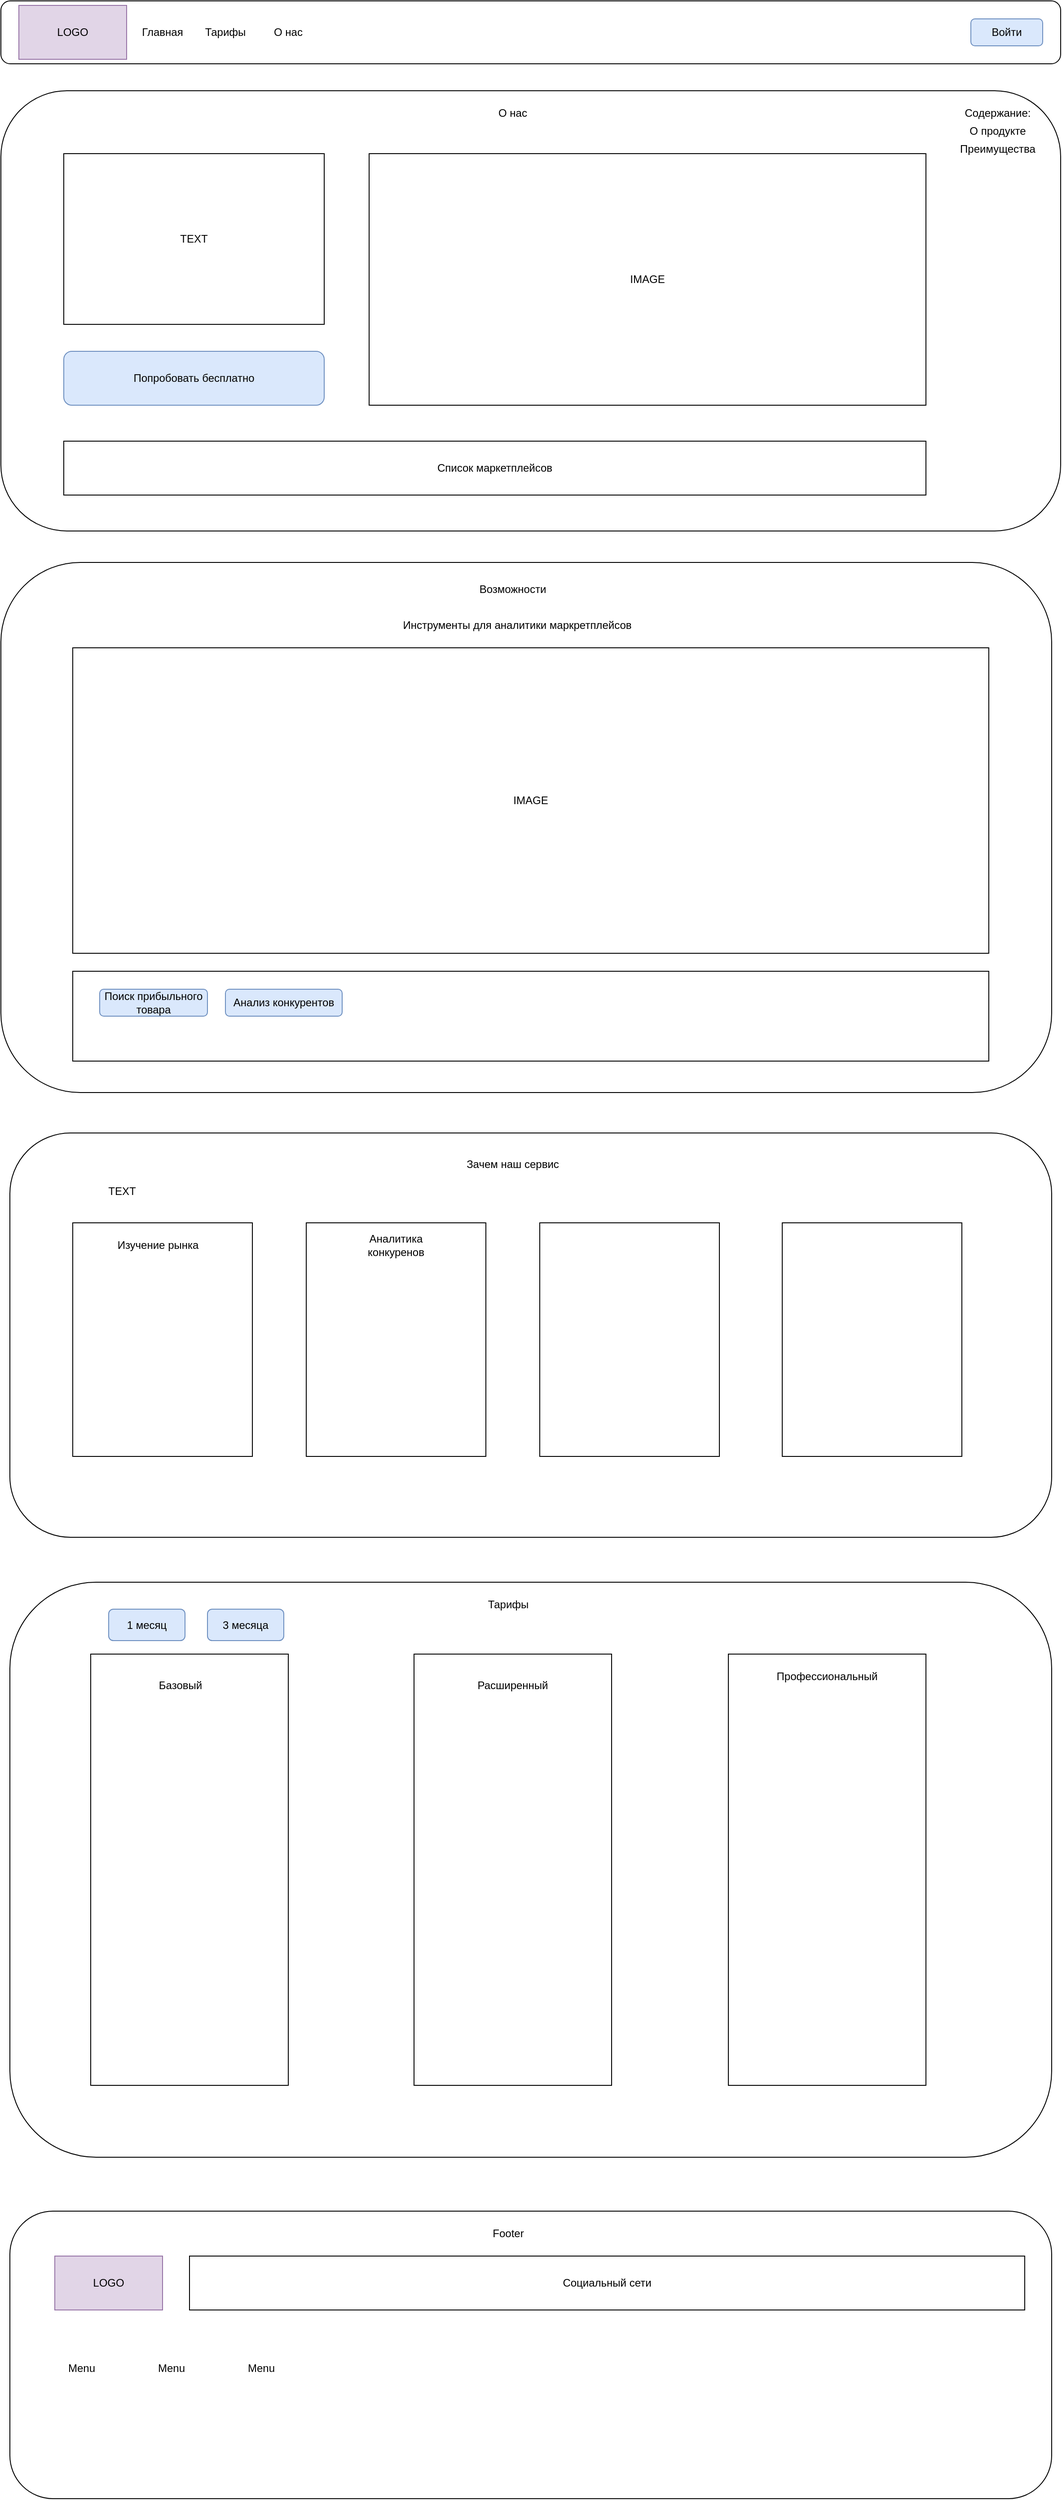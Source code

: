 <mxfile version="20.8.10" type="github">
  <diagram name="Page-1" id="c9db0220-8083-56f3-ca83-edcdcd058819">
    <mxGraphModel dx="1656" dy="971" grid="1" gridSize="10" guides="1" tooltips="1" connect="1" arrows="1" fold="1" page="1" pageScale="1.5" pageWidth="826" pageHeight="1169" background="none" math="0" shadow="0">
      <root>
        <mxCell id="0" style=";html=1;" />
        <mxCell id="1" style=";html=1;" parent="0" />
        <mxCell id="fKOs3yC2SFP3aYwA85Mx-1" value="" style="rounded=1;whiteSpace=wrap;html=1;" parent="1" vertex="1">
          <mxGeometry x="30" y="20" width="1180" height="70" as="geometry" />
        </mxCell>
        <mxCell id="fKOs3yC2SFP3aYwA85Mx-2" value="LOGO" style="rounded=0;whiteSpace=wrap;html=1;fillColor=#e1d5e7;strokeColor=#9673a6;shadow=0;gradientColor=none;" parent="1" vertex="1">
          <mxGeometry x="50" y="25" width="120" height="60" as="geometry" />
        </mxCell>
        <mxCell id="fKOs3yC2SFP3aYwA85Mx-3" value="Главная" style="text;html=1;strokeColor=none;fillColor=none;align=center;verticalAlign=middle;whiteSpace=wrap;rounded=0;shadow=0;" parent="1" vertex="1">
          <mxGeometry x="180" y="40" width="60" height="30" as="geometry" />
        </mxCell>
        <mxCell id="fKOs3yC2SFP3aYwA85Mx-4" value="Тарифы" style="text;html=1;strokeColor=none;fillColor=none;align=center;verticalAlign=middle;whiteSpace=wrap;rounded=0;shadow=0;" parent="1" vertex="1">
          <mxGeometry x="250" y="40" width="60" height="30" as="geometry" />
        </mxCell>
        <mxCell id="fKOs3yC2SFP3aYwA85Mx-5" value="О нас" style="text;html=1;strokeColor=none;fillColor=none;align=center;verticalAlign=middle;whiteSpace=wrap;rounded=0;shadow=0;" parent="1" vertex="1">
          <mxGeometry x="320" y="40" width="60" height="30" as="geometry" />
        </mxCell>
        <mxCell id="fKOs3yC2SFP3aYwA85Mx-7" value="Войти" style="rounded=1;whiteSpace=wrap;html=1;shadow=0;fillColor=#dae8fc;strokeColor=#6c8ebf;" parent="1" vertex="1">
          <mxGeometry x="1110" y="40" width="80" height="30" as="geometry" />
        </mxCell>
        <mxCell id="MvhA6kHYBOL05yr8-ego-1" value="" style="rounded=1;whiteSpace=wrap;html=1;" vertex="1" parent="1">
          <mxGeometry x="30" y="120" width="1180" height="490" as="geometry" />
        </mxCell>
        <mxCell id="MvhA6kHYBOL05yr8-ego-2" value="О нас" style="text;html=1;strokeColor=none;fillColor=none;align=center;verticalAlign=middle;whiteSpace=wrap;rounded=0;" vertex="1" parent="1">
          <mxGeometry x="570" y="130" width="60" height="30" as="geometry" />
        </mxCell>
        <mxCell id="MvhA6kHYBOL05yr8-ego-3" value="Содержание:" style="text;html=1;strokeColor=none;fillColor=none;align=center;verticalAlign=middle;whiteSpace=wrap;rounded=0;" vertex="1" parent="1">
          <mxGeometry x="1090" y="130" width="100" height="30" as="geometry" />
        </mxCell>
        <mxCell id="MvhA6kHYBOL05yr8-ego-4" value="О продукте" style="text;html=1;strokeColor=none;fillColor=none;align=center;verticalAlign=middle;whiteSpace=wrap;rounded=0;" vertex="1" parent="1">
          <mxGeometry x="1090" y="150" width="100" height="30" as="geometry" />
        </mxCell>
        <mxCell id="MvhA6kHYBOL05yr8-ego-5" value="Преимущества" style="text;html=1;strokeColor=none;fillColor=none;align=center;verticalAlign=middle;whiteSpace=wrap;rounded=0;" vertex="1" parent="1">
          <mxGeometry x="1090" y="170" width="100" height="30" as="geometry" />
        </mxCell>
        <mxCell id="MvhA6kHYBOL05yr8-ego-6" value="Попробовать бесплатно" style="rounded=1;whiteSpace=wrap;html=1;shadow=0;fillColor=#dae8fc;strokeColor=#6c8ebf;" vertex="1" parent="1">
          <mxGeometry x="100" y="410" width="290" height="60" as="geometry" />
        </mxCell>
        <mxCell id="MvhA6kHYBOL05yr8-ego-7" value="TEXT" style="rounded=0;whiteSpace=wrap;html=1;" vertex="1" parent="1">
          <mxGeometry x="100" y="190" width="290" height="190" as="geometry" />
        </mxCell>
        <mxCell id="MvhA6kHYBOL05yr8-ego-8" value="IMAGE" style="rounded=0;whiteSpace=wrap;html=1;" vertex="1" parent="1">
          <mxGeometry x="440" y="190" width="620" height="280" as="geometry" />
        </mxCell>
        <mxCell id="MvhA6kHYBOL05yr8-ego-9" value="Список маркетплейсов" style="rounded=0;whiteSpace=wrap;html=1;" vertex="1" parent="1">
          <mxGeometry x="100" y="510" width="960" height="60" as="geometry" />
        </mxCell>
        <mxCell id="MvhA6kHYBOL05yr8-ego-10" value="" style="rounded=1;whiteSpace=wrap;html=1;" vertex="1" parent="1">
          <mxGeometry x="30" y="645" width="1170" height="590" as="geometry" />
        </mxCell>
        <mxCell id="MvhA6kHYBOL05yr8-ego-11" value="Возможности" style="text;html=1;strokeColor=none;fillColor=none;align=center;verticalAlign=middle;whiteSpace=wrap;rounded=0;" vertex="1" parent="1">
          <mxGeometry x="545" y="660" width="110" height="30" as="geometry" />
        </mxCell>
        <mxCell id="MvhA6kHYBOL05yr8-ego-12" value="Инструменты для аналитики маркретплейсов" style="text;html=1;strokeColor=none;fillColor=none;align=center;verticalAlign=middle;whiteSpace=wrap;rounded=0;" vertex="1" parent="1">
          <mxGeometry x="200" y="700" width="810" height="30" as="geometry" />
        </mxCell>
        <mxCell id="MvhA6kHYBOL05yr8-ego-13" value="IMAGE" style="rounded=0;whiteSpace=wrap;html=1;" vertex="1" parent="1">
          <mxGeometry x="110" y="740" width="1020" height="340" as="geometry" />
        </mxCell>
        <mxCell id="MvhA6kHYBOL05yr8-ego-14" value="" style="rounded=0;whiteSpace=wrap;html=1;" vertex="1" parent="1">
          <mxGeometry x="110" y="1100" width="1020" height="100" as="geometry" />
        </mxCell>
        <mxCell id="MvhA6kHYBOL05yr8-ego-15" value="Поиск прибыльного товара" style="rounded=1;whiteSpace=wrap;html=1;fillColor=#dae8fc;strokeColor=#6c8ebf;" vertex="1" parent="1">
          <mxGeometry x="140" y="1120" width="120" height="30" as="geometry" />
        </mxCell>
        <mxCell id="MvhA6kHYBOL05yr8-ego-16" value="Анализ конкурентов" style="rounded=1;whiteSpace=wrap;html=1;fillColor=#dae8fc;strokeColor=#6c8ebf;" vertex="1" parent="1">
          <mxGeometry x="280" y="1120" width="130" height="30" as="geometry" />
        </mxCell>
        <mxCell id="MvhA6kHYBOL05yr8-ego-17" value="" style="rounded=1;whiteSpace=wrap;html=1;" vertex="1" parent="1">
          <mxGeometry x="40" y="1280" width="1160" height="450" as="geometry" />
        </mxCell>
        <mxCell id="MvhA6kHYBOL05yr8-ego-18" value="Зачем наш сервис" style="text;html=1;strokeColor=none;fillColor=none;align=center;verticalAlign=middle;whiteSpace=wrap;rounded=0;" vertex="1" parent="1">
          <mxGeometry x="545" y="1300" width="110" height="30" as="geometry" />
        </mxCell>
        <mxCell id="MvhA6kHYBOL05yr8-ego-20" value="" style="rounded=0;whiteSpace=wrap;html=1;" vertex="1" parent="1">
          <mxGeometry x="110" y="1380" width="200" height="260" as="geometry" />
        </mxCell>
        <mxCell id="MvhA6kHYBOL05yr8-ego-21" value="" style="rounded=0;whiteSpace=wrap;html=1;" vertex="1" parent="1">
          <mxGeometry x="370" y="1380" width="200" height="260" as="geometry" />
        </mxCell>
        <mxCell id="MvhA6kHYBOL05yr8-ego-22" value="" style="rounded=0;whiteSpace=wrap;html=1;" vertex="1" parent="1">
          <mxGeometry x="630" y="1380" width="200" height="260" as="geometry" />
        </mxCell>
        <mxCell id="MvhA6kHYBOL05yr8-ego-23" value="" style="rounded=0;whiteSpace=wrap;html=1;" vertex="1" parent="1">
          <mxGeometry x="900" y="1380" width="200" height="260" as="geometry" />
        </mxCell>
        <mxCell id="MvhA6kHYBOL05yr8-ego-24" value="TEXT" style="text;html=1;strokeColor=none;fillColor=none;align=center;verticalAlign=middle;whiteSpace=wrap;rounded=0;" vertex="1" parent="1">
          <mxGeometry x="110" y="1330" width="110" height="30" as="geometry" />
        </mxCell>
        <mxCell id="MvhA6kHYBOL05yr8-ego-25" value="Изучение рынка" style="text;html=1;strokeColor=none;fillColor=none;align=center;verticalAlign=middle;whiteSpace=wrap;rounded=0;" vertex="1" parent="1">
          <mxGeometry x="150" y="1390" width="110" height="30" as="geometry" />
        </mxCell>
        <mxCell id="MvhA6kHYBOL05yr8-ego-26" value="Аналитика конкуренов" style="text;html=1;strokeColor=none;fillColor=none;align=center;verticalAlign=middle;whiteSpace=wrap;rounded=0;" vertex="1" parent="1">
          <mxGeometry x="415" y="1390" width="110" height="30" as="geometry" />
        </mxCell>
        <mxCell id="MvhA6kHYBOL05yr8-ego-27" value="" style="rounded=1;whiteSpace=wrap;html=1;" vertex="1" parent="1">
          <mxGeometry x="40" y="1780" width="1160" height="640" as="geometry" />
        </mxCell>
        <mxCell id="MvhA6kHYBOL05yr8-ego-28" value="Тарифы" style="text;html=1;strokeColor=none;fillColor=none;align=center;verticalAlign=middle;whiteSpace=wrap;rounded=0;" vertex="1" parent="1">
          <mxGeometry x="540" y="1790" width="110" height="30" as="geometry" />
        </mxCell>
        <mxCell id="MvhA6kHYBOL05yr8-ego-29" value="" style="rounded=0;whiteSpace=wrap;html=1;" vertex="1" parent="1">
          <mxGeometry x="130" y="1860" width="220" height="480" as="geometry" />
        </mxCell>
        <mxCell id="MvhA6kHYBOL05yr8-ego-30" value="Базовый" style="text;html=1;strokeColor=none;fillColor=none;align=center;verticalAlign=middle;whiteSpace=wrap;rounded=0;" vertex="1" parent="1">
          <mxGeometry x="200" y="1880" width="60" height="30" as="geometry" />
        </mxCell>
        <mxCell id="MvhA6kHYBOL05yr8-ego-31" value="" style="rounded=0;whiteSpace=wrap;html=1;" vertex="1" parent="1">
          <mxGeometry x="490" y="1860" width="220" height="480" as="geometry" />
        </mxCell>
        <mxCell id="MvhA6kHYBOL05yr8-ego-32" value="Расширенный" style="text;html=1;strokeColor=none;fillColor=none;align=center;verticalAlign=middle;whiteSpace=wrap;rounded=0;" vertex="1" parent="1">
          <mxGeometry x="555" y="1880" width="90" height="30" as="geometry" />
        </mxCell>
        <mxCell id="MvhA6kHYBOL05yr8-ego-33" value="" style="rounded=0;whiteSpace=wrap;html=1;" vertex="1" parent="1">
          <mxGeometry x="840" y="1860" width="220" height="480" as="geometry" />
        </mxCell>
        <mxCell id="MvhA6kHYBOL05yr8-ego-34" value="Профессиональный" style="text;html=1;strokeColor=none;fillColor=none;align=center;verticalAlign=middle;whiteSpace=wrap;rounded=0;" vertex="1" parent="1">
          <mxGeometry x="890" y="1870" width="120" height="30" as="geometry" />
        </mxCell>
        <mxCell id="MvhA6kHYBOL05yr8-ego-35" value="1 месяц" style="rounded=1;whiteSpace=wrap;html=1;fillColor=#dae8fc;strokeColor=#6c8ebf;" vertex="1" parent="1">
          <mxGeometry x="150" y="1810" width="85" height="35" as="geometry" />
        </mxCell>
        <mxCell id="MvhA6kHYBOL05yr8-ego-36" value="3&amp;nbsp;месяца" style="rounded=1;whiteSpace=wrap;html=1;fillColor=#dae8fc;strokeColor=#6c8ebf;" vertex="1" parent="1">
          <mxGeometry x="260" y="1810" width="85" height="35" as="geometry" />
        </mxCell>
        <mxCell id="MvhA6kHYBOL05yr8-ego-38" value="" style="rounded=1;whiteSpace=wrap;html=1;" vertex="1" parent="1">
          <mxGeometry x="40" y="2480" width="1160" height="320" as="geometry" />
        </mxCell>
        <mxCell id="MvhA6kHYBOL05yr8-ego-39" value="Footer" style="text;html=1;strokeColor=none;fillColor=none;align=center;verticalAlign=middle;whiteSpace=wrap;rounded=0;" vertex="1" parent="1">
          <mxGeometry x="540" y="2490" width="110" height="30" as="geometry" />
        </mxCell>
        <mxCell id="MvhA6kHYBOL05yr8-ego-40" value="LOGO" style="rounded=0;whiteSpace=wrap;html=1;fillColor=#e1d5e7;strokeColor=#9673a6;shadow=0;gradientColor=none;" vertex="1" parent="1">
          <mxGeometry x="90" y="2530" width="120" height="60" as="geometry" />
        </mxCell>
        <mxCell id="MvhA6kHYBOL05yr8-ego-41" value="Социальный сети" style="rounded=0;whiteSpace=wrap;html=1;" vertex="1" parent="1">
          <mxGeometry x="240" y="2530" width="930" height="60" as="geometry" />
        </mxCell>
        <mxCell id="MvhA6kHYBOL05yr8-ego-42" value="Menu" style="text;html=1;strokeColor=none;fillColor=none;align=center;verticalAlign=middle;whiteSpace=wrap;rounded=0;" vertex="1" parent="1">
          <mxGeometry x="90" y="2640" width="60" height="30" as="geometry" />
        </mxCell>
        <mxCell id="MvhA6kHYBOL05yr8-ego-44" value="Menu" style="text;html=1;strokeColor=none;fillColor=none;align=center;verticalAlign=middle;whiteSpace=wrap;rounded=0;" vertex="1" parent="1">
          <mxGeometry x="190" y="2640" width="60" height="30" as="geometry" />
        </mxCell>
        <mxCell id="MvhA6kHYBOL05yr8-ego-45" value="Menu" style="text;html=1;strokeColor=none;fillColor=none;align=center;verticalAlign=middle;whiteSpace=wrap;rounded=0;" vertex="1" parent="1">
          <mxGeometry x="290" y="2640" width="60" height="30" as="geometry" />
        </mxCell>
      </root>
    </mxGraphModel>
  </diagram>
</mxfile>
